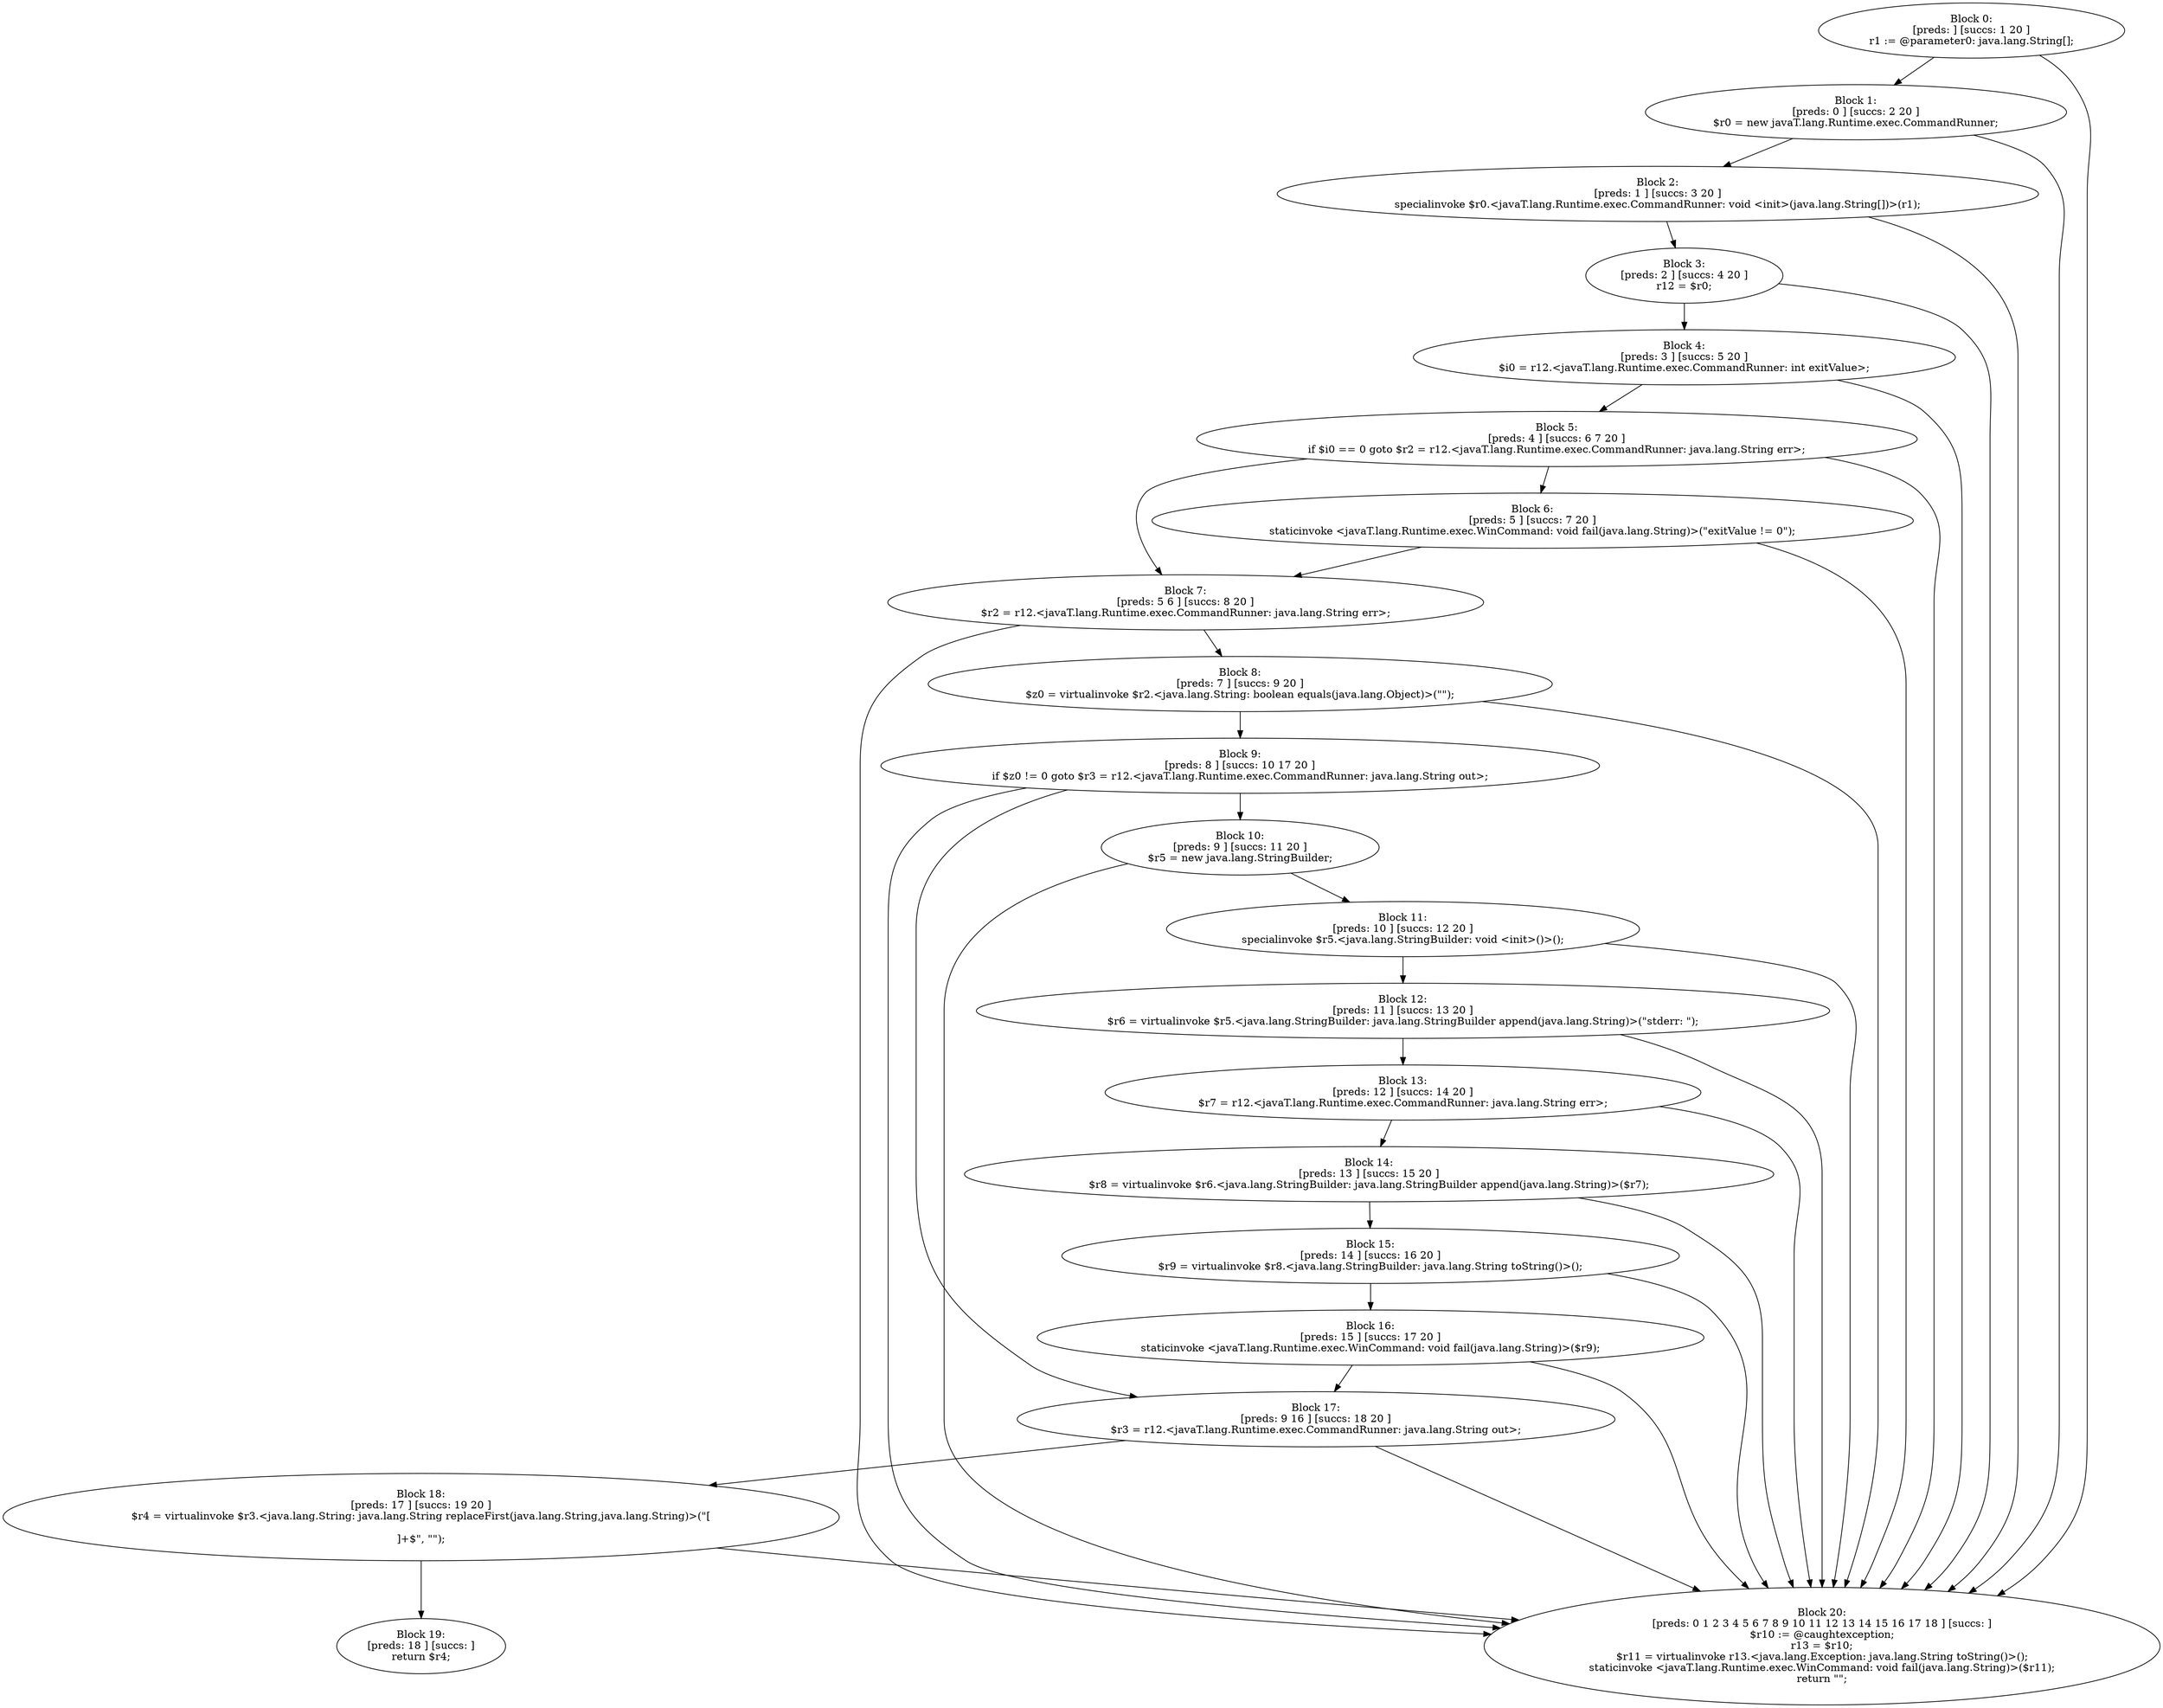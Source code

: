digraph "unitGraph" {
    "Block 0:
[preds: ] [succs: 1 20 ]
r1 := @parameter0: java.lang.String[];
"
    "Block 1:
[preds: 0 ] [succs: 2 20 ]
$r0 = new javaT.lang.Runtime.exec.CommandRunner;
"
    "Block 2:
[preds: 1 ] [succs: 3 20 ]
specialinvoke $r0.<javaT.lang.Runtime.exec.CommandRunner: void <init>(java.lang.String[])>(r1);
"
    "Block 3:
[preds: 2 ] [succs: 4 20 ]
r12 = $r0;
"
    "Block 4:
[preds: 3 ] [succs: 5 20 ]
$i0 = r12.<javaT.lang.Runtime.exec.CommandRunner: int exitValue>;
"
    "Block 5:
[preds: 4 ] [succs: 6 7 20 ]
if $i0 == 0 goto $r2 = r12.<javaT.lang.Runtime.exec.CommandRunner: java.lang.String err>;
"
    "Block 6:
[preds: 5 ] [succs: 7 20 ]
staticinvoke <javaT.lang.Runtime.exec.WinCommand: void fail(java.lang.String)>(\"exitValue != 0\");
"
    "Block 7:
[preds: 5 6 ] [succs: 8 20 ]
$r2 = r12.<javaT.lang.Runtime.exec.CommandRunner: java.lang.String err>;
"
    "Block 8:
[preds: 7 ] [succs: 9 20 ]
$z0 = virtualinvoke $r2.<java.lang.String: boolean equals(java.lang.Object)>(\"\");
"
    "Block 9:
[preds: 8 ] [succs: 10 17 20 ]
if $z0 != 0 goto $r3 = r12.<javaT.lang.Runtime.exec.CommandRunner: java.lang.String out>;
"
    "Block 10:
[preds: 9 ] [succs: 11 20 ]
$r5 = new java.lang.StringBuilder;
"
    "Block 11:
[preds: 10 ] [succs: 12 20 ]
specialinvoke $r5.<java.lang.StringBuilder: void <init>()>();
"
    "Block 12:
[preds: 11 ] [succs: 13 20 ]
$r6 = virtualinvoke $r5.<java.lang.StringBuilder: java.lang.StringBuilder append(java.lang.String)>(\"stderr: \");
"
    "Block 13:
[preds: 12 ] [succs: 14 20 ]
$r7 = r12.<javaT.lang.Runtime.exec.CommandRunner: java.lang.String err>;
"
    "Block 14:
[preds: 13 ] [succs: 15 20 ]
$r8 = virtualinvoke $r6.<java.lang.StringBuilder: java.lang.StringBuilder append(java.lang.String)>($r7);
"
    "Block 15:
[preds: 14 ] [succs: 16 20 ]
$r9 = virtualinvoke $r8.<java.lang.StringBuilder: java.lang.String toString()>();
"
    "Block 16:
[preds: 15 ] [succs: 17 20 ]
staticinvoke <javaT.lang.Runtime.exec.WinCommand: void fail(java.lang.String)>($r9);
"
    "Block 17:
[preds: 9 16 ] [succs: 18 20 ]
$r3 = r12.<javaT.lang.Runtime.exec.CommandRunner: java.lang.String out>;
"
    "Block 18:
[preds: 17 ] [succs: 19 20 ]
$r4 = virtualinvoke $r3.<java.lang.String: java.lang.String replaceFirst(java.lang.String,java.lang.String)>(\"[\r\n]+$\", \"\");
"
    "Block 19:
[preds: 18 ] [succs: ]
return $r4;
"
    "Block 20:
[preds: 0 1 2 3 4 5 6 7 8 9 10 11 12 13 14 15 16 17 18 ] [succs: ]
$r10 := @caughtexception;
r13 = $r10;
$r11 = virtualinvoke r13.<java.lang.Exception: java.lang.String toString()>();
staticinvoke <javaT.lang.Runtime.exec.WinCommand: void fail(java.lang.String)>($r11);
return \"\";
"
    "Block 0:
[preds: ] [succs: 1 20 ]
r1 := @parameter0: java.lang.String[];
"->"Block 1:
[preds: 0 ] [succs: 2 20 ]
$r0 = new javaT.lang.Runtime.exec.CommandRunner;
";
    "Block 0:
[preds: ] [succs: 1 20 ]
r1 := @parameter0: java.lang.String[];
"->"Block 20:
[preds: 0 1 2 3 4 5 6 7 8 9 10 11 12 13 14 15 16 17 18 ] [succs: ]
$r10 := @caughtexception;
r13 = $r10;
$r11 = virtualinvoke r13.<java.lang.Exception: java.lang.String toString()>();
staticinvoke <javaT.lang.Runtime.exec.WinCommand: void fail(java.lang.String)>($r11);
return \"\";
";
    "Block 1:
[preds: 0 ] [succs: 2 20 ]
$r0 = new javaT.lang.Runtime.exec.CommandRunner;
"->"Block 2:
[preds: 1 ] [succs: 3 20 ]
specialinvoke $r0.<javaT.lang.Runtime.exec.CommandRunner: void <init>(java.lang.String[])>(r1);
";
    "Block 1:
[preds: 0 ] [succs: 2 20 ]
$r0 = new javaT.lang.Runtime.exec.CommandRunner;
"->"Block 20:
[preds: 0 1 2 3 4 5 6 7 8 9 10 11 12 13 14 15 16 17 18 ] [succs: ]
$r10 := @caughtexception;
r13 = $r10;
$r11 = virtualinvoke r13.<java.lang.Exception: java.lang.String toString()>();
staticinvoke <javaT.lang.Runtime.exec.WinCommand: void fail(java.lang.String)>($r11);
return \"\";
";
    "Block 2:
[preds: 1 ] [succs: 3 20 ]
specialinvoke $r0.<javaT.lang.Runtime.exec.CommandRunner: void <init>(java.lang.String[])>(r1);
"->"Block 3:
[preds: 2 ] [succs: 4 20 ]
r12 = $r0;
";
    "Block 2:
[preds: 1 ] [succs: 3 20 ]
specialinvoke $r0.<javaT.lang.Runtime.exec.CommandRunner: void <init>(java.lang.String[])>(r1);
"->"Block 20:
[preds: 0 1 2 3 4 5 6 7 8 9 10 11 12 13 14 15 16 17 18 ] [succs: ]
$r10 := @caughtexception;
r13 = $r10;
$r11 = virtualinvoke r13.<java.lang.Exception: java.lang.String toString()>();
staticinvoke <javaT.lang.Runtime.exec.WinCommand: void fail(java.lang.String)>($r11);
return \"\";
";
    "Block 3:
[preds: 2 ] [succs: 4 20 ]
r12 = $r0;
"->"Block 4:
[preds: 3 ] [succs: 5 20 ]
$i0 = r12.<javaT.lang.Runtime.exec.CommandRunner: int exitValue>;
";
    "Block 3:
[preds: 2 ] [succs: 4 20 ]
r12 = $r0;
"->"Block 20:
[preds: 0 1 2 3 4 5 6 7 8 9 10 11 12 13 14 15 16 17 18 ] [succs: ]
$r10 := @caughtexception;
r13 = $r10;
$r11 = virtualinvoke r13.<java.lang.Exception: java.lang.String toString()>();
staticinvoke <javaT.lang.Runtime.exec.WinCommand: void fail(java.lang.String)>($r11);
return \"\";
";
    "Block 4:
[preds: 3 ] [succs: 5 20 ]
$i0 = r12.<javaT.lang.Runtime.exec.CommandRunner: int exitValue>;
"->"Block 5:
[preds: 4 ] [succs: 6 7 20 ]
if $i0 == 0 goto $r2 = r12.<javaT.lang.Runtime.exec.CommandRunner: java.lang.String err>;
";
    "Block 4:
[preds: 3 ] [succs: 5 20 ]
$i0 = r12.<javaT.lang.Runtime.exec.CommandRunner: int exitValue>;
"->"Block 20:
[preds: 0 1 2 3 4 5 6 7 8 9 10 11 12 13 14 15 16 17 18 ] [succs: ]
$r10 := @caughtexception;
r13 = $r10;
$r11 = virtualinvoke r13.<java.lang.Exception: java.lang.String toString()>();
staticinvoke <javaT.lang.Runtime.exec.WinCommand: void fail(java.lang.String)>($r11);
return \"\";
";
    "Block 5:
[preds: 4 ] [succs: 6 7 20 ]
if $i0 == 0 goto $r2 = r12.<javaT.lang.Runtime.exec.CommandRunner: java.lang.String err>;
"->"Block 6:
[preds: 5 ] [succs: 7 20 ]
staticinvoke <javaT.lang.Runtime.exec.WinCommand: void fail(java.lang.String)>(\"exitValue != 0\");
";
    "Block 5:
[preds: 4 ] [succs: 6 7 20 ]
if $i0 == 0 goto $r2 = r12.<javaT.lang.Runtime.exec.CommandRunner: java.lang.String err>;
"->"Block 7:
[preds: 5 6 ] [succs: 8 20 ]
$r2 = r12.<javaT.lang.Runtime.exec.CommandRunner: java.lang.String err>;
";
    "Block 5:
[preds: 4 ] [succs: 6 7 20 ]
if $i0 == 0 goto $r2 = r12.<javaT.lang.Runtime.exec.CommandRunner: java.lang.String err>;
"->"Block 20:
[preds: 0 1 2 3 4 5 6 7 8 9 10 11 12 13 14 15 16 17 18 ] [succs: ]
$r10 := @caughtexception;
r13 = $r10;
$r11 = virtualinvoke r13.<java.lang.Exception: java.lang.String toString()>();
staticinvoke <javaT.lang.Runtime.exec.WinCommand: void fail(java.lang.String)>($r11);
return \"\";
";
    "Block 6:
[preds: 5 ] [succs: 7 20 ]
staticinvoke <javaT.lang.Runtime.exec.WinCommand: void fail(java.lang.String)>(\"exitValue != 0\");
"->"Block 7:
[preds: 5 6 ] [succs: 8 20 ]
$r2 = r12.<javaT.lang.Runtime.exec.CommandRunner: java.lang.String err>;
";
    "Block 6:
[preds: 5 ] [succs: 7 20 ]
staticinvoke <javaT.lang.Runtime.exec.WinCommand: void fail(java.lang.String)>(\"exitValue != 0\");
"->"Block 20:
[preds: 0 1 2 3 4 5 6 7 8 9 10 11 12 13 14 15 16 17 18 ] [succs: ]
$r10 := @caughtexception;
r13 = $r10;
$r11 = virtualinvoke r13.<java.lang.Exception: java.lang.String toString()>();
staticinvoke <javaT.lang.Runtime.exec.WinCommand: void fail(java.lang.String)>($r11);
return \"\";
";
    "Block 7:
[preds: 5 6 ] [succs: 8 20 ]
$r2 = r12.<javaT.lang.Runtime.exec.CommandRunner: java.lang.String err>;
"->"Block 8:
[preds: 7 ] [succs: 9 20 ]
$z0 = virtualinvoke $r2.<java.lang.String: boolean equals(java.lang.Object)>(\"\");
";
    "Block 7:
[preds: 5 6 ] [succs: 8 20 ]
$r2 = r12.<javaT.lang.Runtime.exec.CommandRunner: java.lang.String err>;
"->"Block 20:
[preds: 0 1 2 3 4 5 6 7 8 9 10 11 12 13 14 15 16 17 18 ] [succs: ]
$r10 := @caughtexception;
r13 = $r10;
$r11 = virtualinvoke r13.<java.lang.Exception: java.lang.String toString()>();
staticinvoke <javaT.lang.Runtime.exec.WinCommand: void fail(java.lang.String)>($r11);
return \"\";
";
    "Block 8:
[preds: 7 ] [succs: 9 20 ]
$z0 = virtualinvoke $r2.<java.lang.String: boolean equals(java.lang.Object)>(\"\");
"->"Block 9:
[preds: 8 ] [succs: 10 17 20 ]
if $z0 != 0 goto $r3 = r12.<javaT.lang.Runtime.exec.CommandRunner: java.lang.String out>;
";
    "Block 8:
[preds: 7 ] [succs: 9 20 ]
$z0 = virtualinvoke $r2.<java.lang.String: boolean equals(java.lang.Object)>(\"\");
"->"Block 20:
[preds: 0 1 2 3 4 5 6 7 8 9 10 11 12 13 14 15 16 17 18 ] [succs: ]
$r10 := @caughtexception;
r13 = $r10;
$r11 = virtualinvoke r13.<java.lang.Exception: java.lang.String toString()>();
staticinvoke <javaT.lang.Runtime.exec.WinCommand: void fail(java.lang.String)>($r11);
return \"\";
";
    "Block 9:
[preds: 8 ] [succs: 10 17 20 ]
if $z0 != 0 goto $r3 = r12.<javaT.lang.Runtime.exec.CommandRunner: java.lang.String out>;
"->"Block 10:
[preds: 9 ] [succs: 11 20 ]
$r5 = new java.lang.StringBuilder;
";
    "Block 9:
[preds: 8 ] [succs: 10 17 20 ]
if $z0 != 0 goto $r3 = r12.<javaT.lang.Runtime.exec.CommandRunner: java.lang.String out>;
"->"Block 17:
[preds: 9 16 ] [succs: 18 20 ]
$r3 = r12.<javaT.lang.Runtime.exec.CommandRunner: java.lang.String out>;
";
    "Block 9:
[preds: 8 ] [succs: 10 17 20 ]
if $z0 != 0 goto $r3 = r12.<javaT.lang.Runtime.exec.CommandRunner: java.lang.String out>;
"->"Block 20:
[preds: 0 1 2 3 4 5 6 7 8 9 10 11 12 13 14 15 16 17 18 ] [succs: ]
$r10 := @caughtexception;
r13 = $r10;
$r11 = virtualinvoke r13.<java.lang.Exception: java.lang.String toString()>();
staticinvoke <javaT.lang.Runtime.exec.WinCommand: void fail(java.lang.String)>($r11);
return \"\";
";
    "Block 10:
[preds: 9 ] [succs: 11 20 ]
$r5 = new java.lang.StringBuilder;
"->"Block 11:
[preds: 10 ] [succs: 12 20 ]
specialinvoke $r5.<java.lang.StringBuilder: void <init>()>();
";
    "Block 10:
[preds: 9 ] [succs: 11 20 ]
$r5 = new java.lang.StringBuilder;
"->"Block 20:
[preds: 0 1 2 3 4 5 6 7 8 9 10 11 12 13 14 15 16 17 18 ] [succs: ]
$r10 := @caughtexception;
r13 = $r10;
$r11 = virtualinvoke r13.<java.lang.Exception: java.lang.String toString()>();
staticinvoke <javaT.lang.Runtime.exec.WinCommand: void fail(java.lang.String)>($r11);
return \"\";
";
    "Block 11:
[preds: 10 ] [succs: 12 20 ]
specialinvoke $r5.<java.lang.StringBuilder: void <init>()>();
"->"Block 12:
[preds: 11 ] [succs: 13 20 ]
$r6 = virtualinvoke $r5.<java.lang.StringBuilder: java.lang.StringBuilder append(java.lang.String)>(\"stderr: \");
";
    "Block 11:
[preds: 10 ] [succs: 12 20 ]
specialinvoke $r5.<java.lang.StringBuilder: void <init>()>();
"->"Block 20:
[preds: 0 1 2 3 4 5 6 7 8 9 10 11 12 13 14 15 16 17 18 ] [succs: ]
$r10 := @caughtexception;
r13 = $r10;
$r11 = virtualinvoke r13.<java.lang.Exception: java.lang.String toString()>();
staticinvoke <javaT.lang.Runtime.exec.WinCommand: void fail(java.lang.String)>($r11);
return \"\";
";
    "Block 12:
[preds: 11 ] [succs: 13 20 ]
$r6 = virtualinvoke $r5.<java.lang.StringBuilder: java.lang.StringBuilder append(java.lang.String)>(\"stderr: \");
"->"Block 13:
[preds: 12 ] [succs: 14 20 ]
$r7 = r12.<javaT.lang.Runtime.exec.CommandRunner: java.lang.String err>;
";
    "Block 12:
[preds: 11 ] [succs: 13 20 ]
$r6 = virtualinvoke $r5.<java.lang.StringBuilder: java.lang.StringBuilder append(java.lang.String)>(\"stderr: \");
"->"Block 20:
[preds: 0 1 2 3 4 5 6 7 8 9 10 11 12 13 14 15 16 17 18 ] [succs: ]
$r10 := @caughtexception;
r13 = $r10;
$r11 = virtualinvoke r13.<java.lang.Exception: java.lang.String toString()>();
staticinvoke <javaT.lang.Runtime.exec.WinCommand: void fail(java.lang.String)>($r11);
return \"\";
";
    "Block 13:
[preds: 12 ] [succs: 14 20 ]
$r7 = r12.<javaT.lang.Runtime.exec.CommandRunner: java.lang.String err>;
"->"Block 14:
[preds: 13 ] [succs: 15 20 ]
$r8 = virtualinvoke $r6.<java.lang.StringBuilder: java.lang.StringBuilder append(java.lang.String)>($r7);
";
    "Block 13:
[preds: 12 ] [succs: 14 20 ]
$r7 = r12.<javaT.lang.Runtime.exec.CommandRunner: java.lang.String err>;
"->"Block 20:
[preds: 0 1 2 3 4 5 6 7 8 9 10 11 12 13 14 15 16 17 18 ] [succs: ]
$r10 := @caughtexception;
r13 = $r10;
$r11 = virtualinvoke r13.<java.lang.Exception: java.lang.String toString()>();
staticinvoke <javaT.lang.Runtime.exec.WinCommand: void fail(java.lang.String)>($r11);
return \"\";
";
    "Block 14:
[preds: 13 ] [succs: 15 20 ]
$r8 = virtualinvoke $r6.<java.lang.StringBuilder: java.lang.StringBuilder append(java.lang.String)>($r7);
"->"Block 15:
[preds: 14 ] [succs: 16 20 ]
$r9 = virtualinvoke $r8.<java.lang.StringBuilder: java.lang.String toString()>();
";
    "Block 14:
[preds: 13 ] [succs: 15 20 ]
$r8 = virtualinvoke $r6.<java.lang.StringBuilder: java.lang.StringBuilder append(java.lang.String)>($r7);
"->"Block 20:
[preds: 0 1 2 3 4 5 6 7 8 9 10 11 12 13 14 15 16 17 18 ] [succs: ]
$r10 := @caughtexception;
r13 = $r10;
$r11 = virtualinvoke r13.<java.lang.Exception: java.lang.String toString()>();
staticinvoke <javaT.lang.Runtime.exec.WinCommand: void fail(java.lang.String)>($r11);
return \"\";
";
    "Block 15:
[preds: 14 ] [succs: 16 20 ]
$r9 = virtualinvoke $r8.<java.lang.StringBuilder: java.lang.String toString()>();
"->"Block 16:
[preds: 15 ] [succs: 17 20 ]
staticinvoke <javaT.lang.Runtime.exec.WinCommand: void fail(java.lang.String)>($r9);
";
    "Block 15:
[preds: 14 ] [succs: 16 20 ]
$r9 = virtualinvoke $r8.<java.lang.StringBuilder: java.lang.String toString()>();
"->"Block 20:
[preds: 0 1 2 3 4 5 6 7 8 9 10 11 12 13 14 15 16 17 18 ] [succs: ]
$r10 := @caughtexception;
r13 = $r10;
$r11 = virtualinvoke r13.<java.lang.Exception: java.lang.String toString()>();
staticinvoke <javaT.lang.Runtime.exec.WinCommand: void fail(java.lang.String)>($r11);
return \"\";
";
    "Block 16:
[preds: 15 ] [succs: 17 20 ]
staticinvoke <javaT.lang.Runtime.exec.WinCommand: void fail(java.lang.String)>($r9);
"->"Block 17:
[preds: 9 16 ] [succs: 18 20 ]
$r3 = r12.<javaT.lang.Runtime.exec.CommandRunner: java.lang.String out>;
";
    "Block 16:
[preds: 15 ] [succs: 17 20 ]
staticinvoke <javaT.lang.Runtime.exec.WinCommand: void fail(java.lang.String)>($r9);
"->"Block 20:
[preds: 0 1 2 3 4 5 6 7 8 9 10 11 12 13 14 15 16 17 18 ] [succs: ]
$r10 := @caughtexception;
r13 = $r10;
$r11 = virtualinvoke r13.<java.lang.Exception: java.lang.String toString()>();
staticinvoke <javaT.lang.Runtime.exec.WinCommand: void fail(java.lang.String)>($r11);
return \"\";
";
    "Block 17:
[preds: 9 16 ] [succs: 18 20 ]
$r3 = r12.<javaT.lang.Runtime.exec.CommandRunner: java.lang.String out>;
"->"Block 18:
[preds: 17 ] [succs: 19 20 ]
$r4 = virtualinvoke $r3.<java.lang.String: java.lang.String replaceFirst(java.lang.String,java.lang.String)>(\"[\r\n]+$\", \"\");
";
    "Block 17:
[preds: 9 16 ] [succs: 18 20 ]
$r3 = r12.<javaT.lang.Runtime.exec.CommandRunner: java.lang.String out>;
"->"Block 20:
[preds: 0 1 2 3 4 5 6 7 8 9 10 11 12 13 14 15 16 17 18 ] [succs: ]
$r10 := @caughtexception;
r13 = $r10;
$r11 = virtualinvoke r13.<java.lang.Exception: java.lang.String toString()>();
staticinvoke <javaT.lang.Runtime.exec.WinCommand: void fail(java.lang.String)>($r11);
return \"\";
";
    "Block 18:
[preds: 17 ] [succs: 19 20 ]
$r4 = virtualinvoke $r3.<java.lang.String: java.lang.String replaceFirst(java.lang.String,java.lang.String)>(\"[\r\n]+$\", \"\");
"->"Block 19:
[preds: 18 ] [succs: ]
return $r4;
";
    "Block 18:
[preds: 17 ] [succs: 19 20 ]
$r4 = virtualinvoke $r3.<java.lang.String: java.lang.String replaceFirst(java.lang.String,java.lang.String)>(\"[\r\n]+$\", \"\");
"->"Block 20:
[preds: 0 1 2 3 4 5 6 7 8 9 10 11 12 13 14 15 16 17 18 ] [succs: ]
$r10 := @caughtexception;
r13 = $r10;
$r11 = virtualinvoke r13.<java.lang.Exception: java.lang.String toString()>();
staticinvoke <javaT.lang.Runtime.exec.WinCommand: void fail(java.lang.String)>($r11);
return \"\";
";
}
